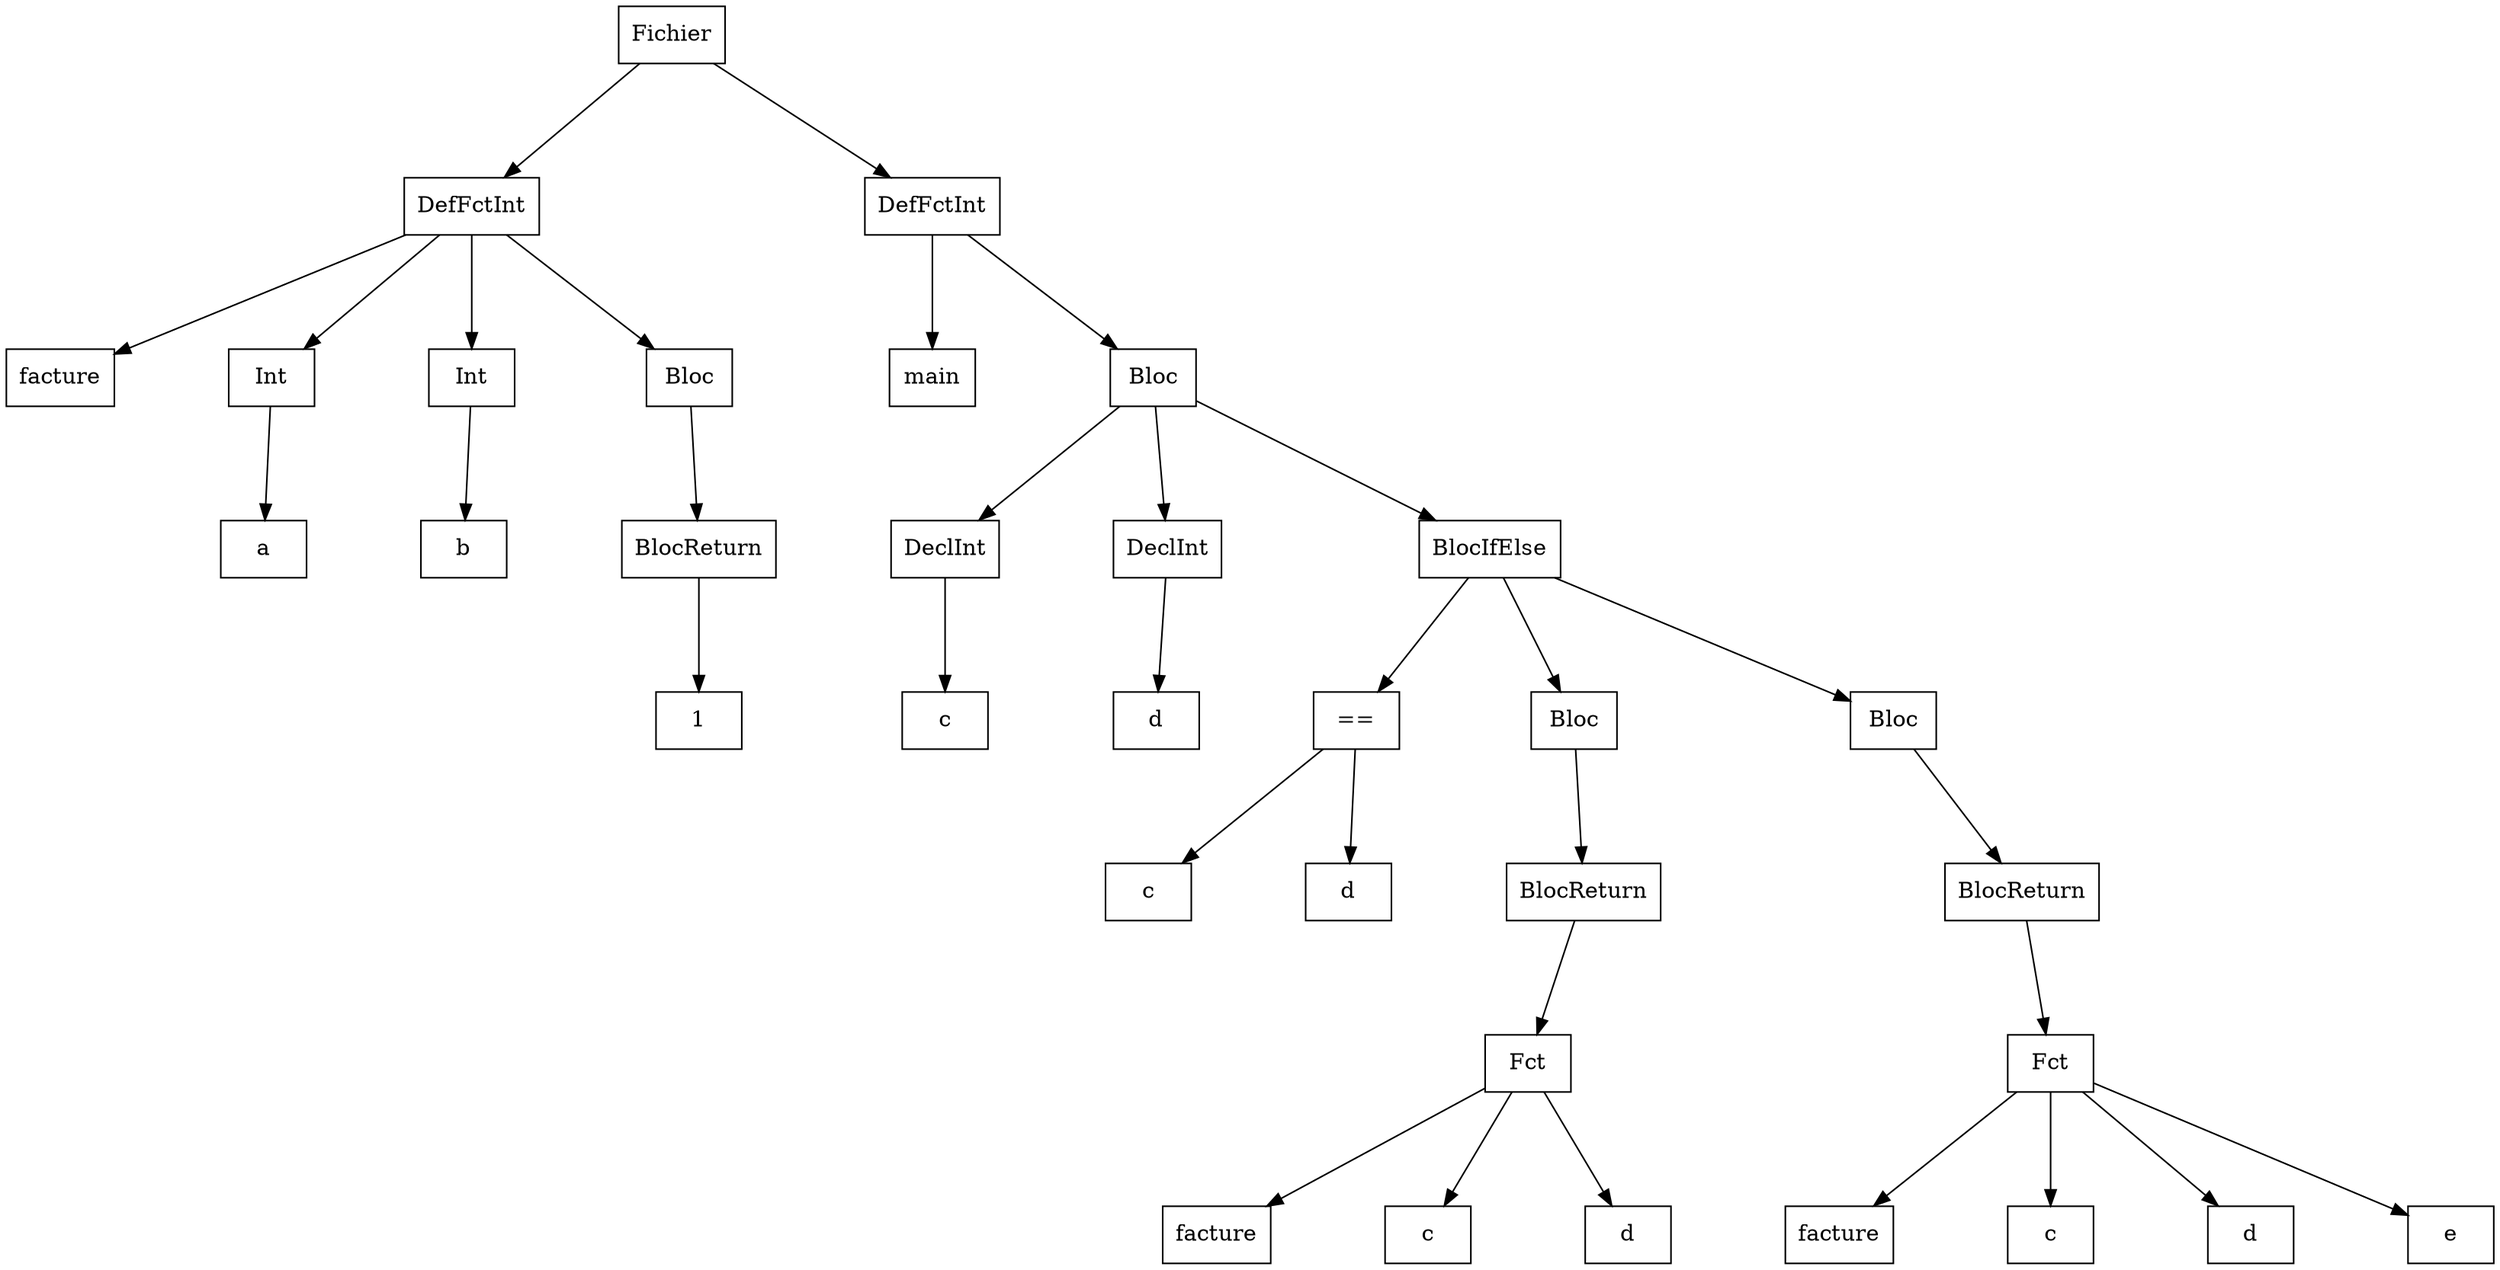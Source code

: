 digraph "ast"{

	nodesep=1;
	ranksep=1;

	N0 [label="Fichier", shape="box"];
	N1 [label="DefFctInt", shape="box"];
	N2 [label="facture", shape="box"];
	N3 [label="Int", shape="box"];
	N4 [label="a", shape="box"];
	N5 [label="Int", shape="box"];
	N6 [label="b", shape="box"];
	N7 [label="Bloc", shape="box"];
	N8 [label="BlocReturn", shape="box"];
	N9 [label="1", shape="box"];
	N10 [label="DefFctInt", shape="box"];
	N11 [label="main", shape="box"];
	N12 [label="Bloc", shape="box"];
	N13 [label="DeclInt", shape="box"];
	N14 [label="c", shape="box"];
	N15 [label="DeclInt", shape="box"];
	N16 [label="d", shape="box"];
	N17 [label="BlocIfElse", shape="box"];
	N18 [label="==", shape="box"];
	N19 [label="c", shape="box"];
	N20 [label="d", shape="box"];
	N21 [label="Bloc", shape="box"];
	N22 [label="BlocReturn", shape="box"];
	N23 [label="Fct", shape="box"];
	N24 [label="facture", shape="box"];
	N25 [label="c", shape="box"];
	N26 [label="d", shape="box"];
	N27 [label="Bloc", shape="box"];
	N28 [label="BlocReturn", shape="box"];
	N29 [label="Fct", shape="box"];
	N30 [label="facture", shape="box"];
	N31 [label="c", shape="box"];
	N32 [label="d", shape="box"];
	N33 [label="e", shape="box"];

	N1 -> N2; 
	N3 -> N4; 
	N1 -> N3; 
	N5 -> N6; 
	N1 -> N5; 
	N8 -> N9; 
	N7 -> N8; 
	N1 -> N7; 
	N0 -> N1; 
	N10 -> N11; 
	N13 -> N14; 
	N12 -> N13; 
	N15 -> N16; 
	N12 -> N15; 
	N18 -> N19; 
	N18 -> N20; 
	N17 -> N18; 
	N23 -> N24; 
	N23 -> N25; 
	N23 -> N26; 
	N22 -> N23; 
	N21 -> N22; 
	N17 -> N21; 
	N29 -> N30; 
	N29 -> N31; 
	N29 -> N32; 
	N29 -> N33; 
	N28 -> N29; 
	N27 -> N28; 
	N17 -> N27; 
	N12 -> N17; 
	N10 -> N12; 
	N0 -> N10; 
}
